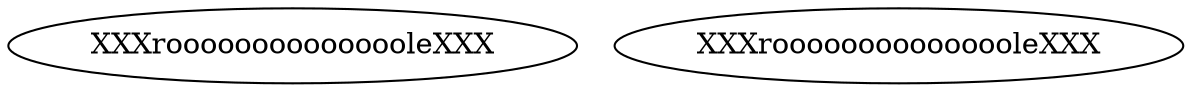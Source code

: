 digraph G{
graph [charset=latin1]
"0"[label="XXXrooooooooooooooleXXX"];
"1"[label="XXXrooooooooooooooleXXX"];
}
